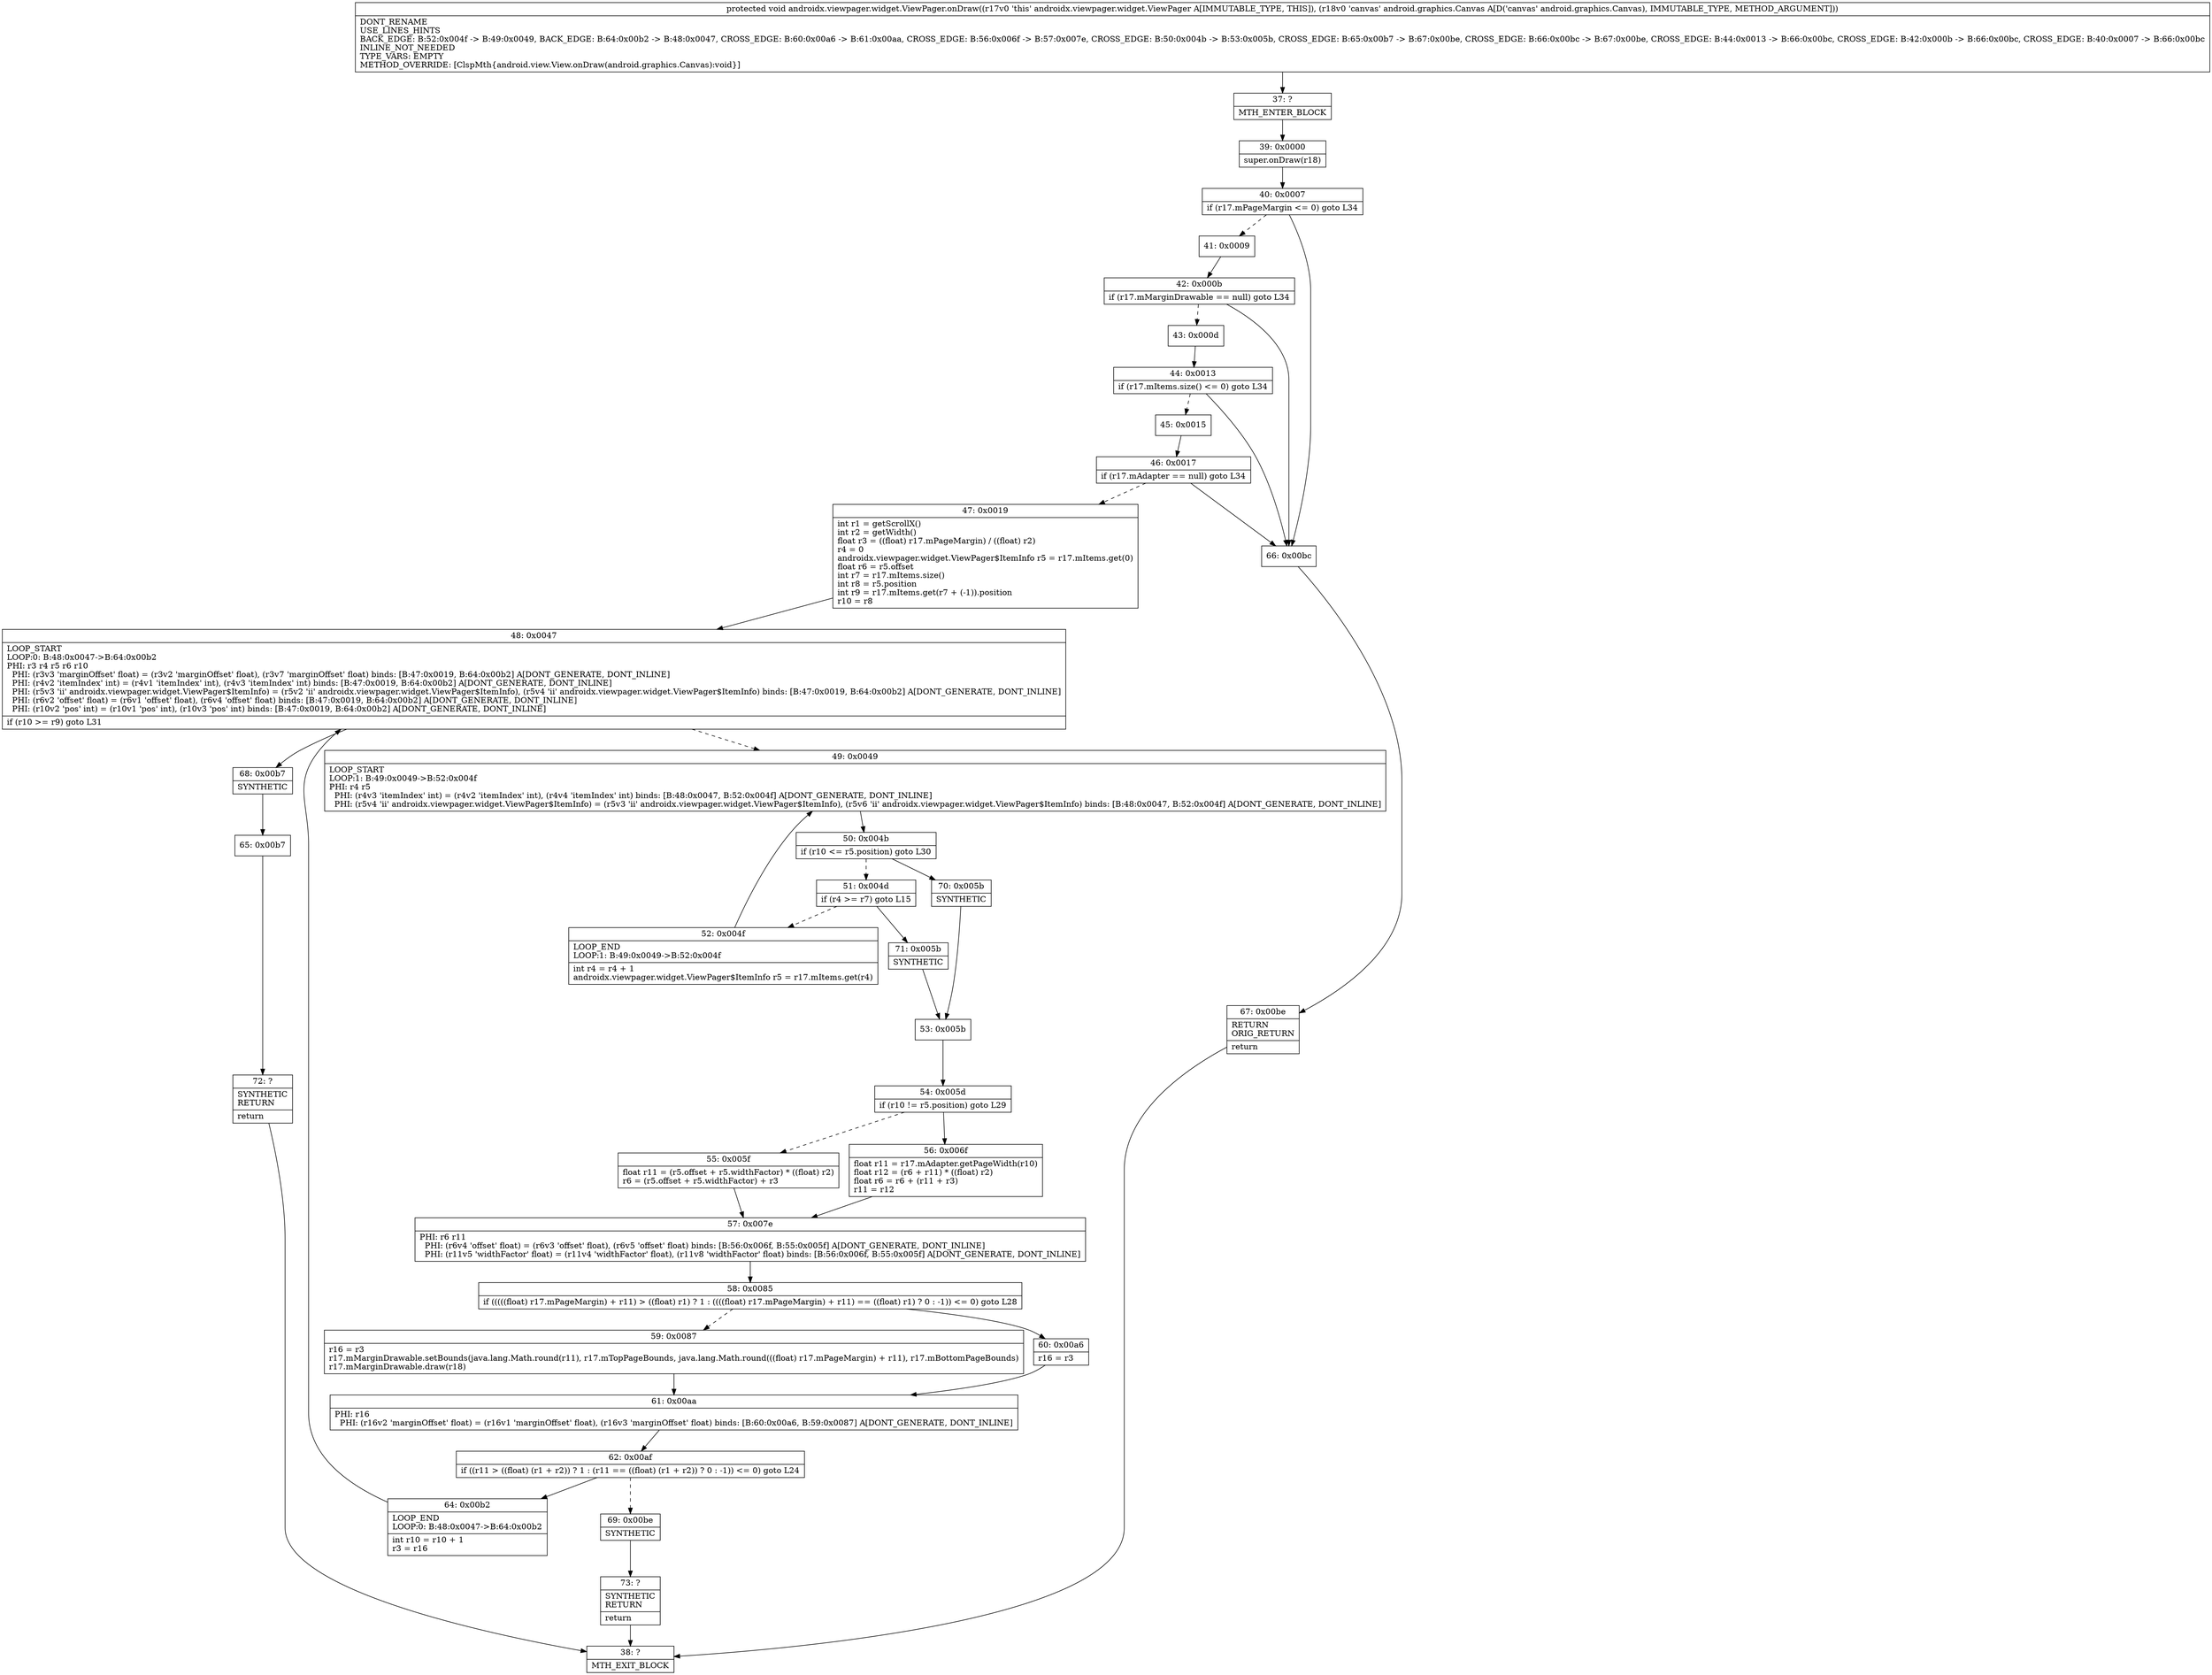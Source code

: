 digraph "CFG forandroidx.viewpager.widget.ViewPager.onDraw(Landroid\/graphics\/Canvas;)V" {
Node_37 [shape=record,label="{37\:\ ?|MTH_ENTER_BLOCK\l}"];
Node_39 [shape=record,label="{39\:\ 0x0000|super.onDraw(r18)\l}"];
Node_40 [shape=record,label="{40\:\ 0x0007|if (r17.mPageMargin \<= 0) goto L34\l}"];
Node_41 [shape=record,label="{41\:\ 0x0009}"];
Node_42 [shape=record,label="{42\:\ 0x000b|if (r17.mMarginDrawable == null) goto L34\l}"];
Node_43 [shape=record,label="{43\:\ 0x000d}"];
Node_44 [shape=record,label="{44\:\ 0x0013|if (r17.mItems.size() \<= 0) goto L34\l}"];
Node_45 [shape=record,label="{45\:\ 0x0015}"];
Node_46 [shape=record,label="{46\:\ 0x0017|if (r17.mAdapter == null) goto L34\l}"];
Node_47 [shape=record,label="{47\:\ 0x0019|int r1 = getScrollX()\lint r2 = getWidth()\lfloat r3 = ((float) r17.mPageMargin) \/ ((float) r2)\lr4 = 0\landroidx.viewpager.widget.ViewPager$ItemInfo r5 = r17.mItems.get(0)\lfloat r6 = r5.offset\lint r7 = r17.mItems.size()\lint r8 = r5.position\lint r9 = r17.mItems.get(r7 + (\-1)).position\lr10 = r8\l}"];
Node_48 [shape=record,label="{48\:\ 0x0047|LOOP_START\lLOOP:0: B:48:0x0047\-\>B:64:0x00b2\lPHI: r3 r4 r5 r6 r10 \l  PHI: (r3v3 'marginOffset' float) = (r3v2 'marginOffset' float), (r3v7 'marginOffset' float) binds: [B:47:0x0019, B:64:0x00b2] A[DONT_GENERATE, DONT_INLINE]\l  PHI: (r4v2 'itemIndex' int) = (r4v1 'itemIndex' int), (r4v3 'itemIndex' int) binds: [B:47:0x0019, B:64:0x00b2] A[DONT_GENERATE, DONT_INLINE]\l  PHI: (r5v3 'ii' androidx.viewpager.widget.ViewPager$ItemInfo) = (r5v2 'ii' androidx.viewpager.widget.ViewPager$ItemInfo), (r5v4 'ii' androidx.viewpager.widget.ViewPager$ItemInfo) binds: [B:47:0x0019, B:64:0x00b2] A[DONT_GENERATE, DONT_INLINE]\l  PHI: (r6v2 'offset' float) = (r6v1 'offset' float), (r6v4 'offset' float) binds: [B:47:0x0019, B:64:0x00b2] A[DONT_GENERATE, DONT_INLINE]\l  PHI: (r10v2 'pos' int) = (r10v1 'pos' int), (r10v3 'pos' int) binds: [B:47:0x0019, B:64:0x00b2] A[DONT_GENERATE, DONT_INLINE]\l|if (r10 \>= r9) goto L31\l}"];
Node_49 [shape=record,label="{49\:\ 0x0049|LOOP_START\lLOOP:1: B:49:0x0049\-\>B:52:0x004f\lPHI: r4 r5 \l  PHI: (r4v3 'itemIndex' int) = (r4v2 'itemIndex' int), (r4v4 'itemIndex' int) binds: [B:48:0x0047, B:52:0x004f] A[DONT_GENERATE, DONT_INLINE]\l  PHI: (r5v4 'ii' androidx.viewpager.widget.ViewPager$ItemInfo) = (r5v3 'ii' androidx.viewpager.widget.ViewPager$ItemInfo), (r5v6 'ii' androidx.viewpager.widget.ViewPager$ItemInfo) binds: [B:48:0x0047, B:52:0x004f] A[DONT_GENERATE, DONT_INLINE]\l}"];
Node_50 [shape=record,label="{50\:\ 0x004b|if (r10 \<= r5.position) goto L30\l}"];
Node_51 [shape=record,label="{51\:\ 0x004d|if (r4 \>= r7) goto L15\l}"];
Node_52 [shape=record,label="{52\:\ 0x004f|LOOP_END\lLOOP:1: B:49:0x0049\-\>B:52:0x004f\l|int r4 = r4 + 1\landroidx.viewpager.widget.ViewPager$ItemInfo r5 = r17.mItems.get(r4)\l}"];
Node_71 [shape=record,label="{71\:\ 0x005b|SYNTHETIC\l}"];
Node_53 [shape=record,label="{53\:\ 0x005b}"];
Node_54 [shape=record,label="{54\:\ 0x005d|if (r10 != r5.position) goto L29\l}"];
Node_55 [shape=record,label="{55\:\ 0x005f|float r11 = (r5.offset + r5.widthFactor) * ((float) r2)\lr6 = (r5.offset + r5.widthFactor) + r3\l}"];
Node_57 [shape=record,label="{57\:\ 0x007e|PHI: r6 r11 \l  PHI: (r6v4 'offset' float) = (r6v3 'offset' float), (r6v5 'offset' float) binds: [B:56:0x006f, B:55:0x005f] A[DONT_GENERATE, DONT_INLINE]\l  PHI: (r11v5 'widthFactor' float) = (r11v4 'widthFactor' float), (r11v8 'widthFactor' float) binds: [B:56:0x006f, B:55:0x005f] A[DONT_GENERATE, DONT_INLINE]\l}"];
Node_58 [shape=record,label="{58\:\ 0x0085|if (((((float) r17.mPageMargin) + r11) \> ((float) r1) ? 1 : ((((float) r17.mPageMargin) + r11) == ((float) r1) ? 0 : \-1)) \<= 0) goto L28\l}"];
Node_59 [shape=record,label="{59\:\ 0x0087|r16 = r3\lr17.mMarginDrawable.setBounds(java.lang.Math.round(r11), r17.mTopPageBounds, java.lang.Math.round(((float) r17.mPageMargin) + r11), r17.mBottomPageBounds)\lr17.mMarginDrawable.draw(r18)\l}"];
Node_61 [shape=record,label="{61\:\ 0x00aa|PHI: r16 \l  PHI: (r16v2 'marginOffset' float) = (r16v1 'marginOffset' float), (r16v3 'marginOffset' float) binds: [B:60:0x00a6, B:59:0x0087] A[DONT_GENERATE, DONT_INLINE]\l}"];
Node_62 [shape=record,label="{62\:\ 0x00af|if ((r11 \> ((float) (r1 + r2)) ? 1 : (r11 == ((float) (r1 + r2)) ? 0 : \-1)) \<= 0) goto L24\l}"];
Node_64 [shape=record,label="{64\:\ 0x00b2|LOOP_END\lLOOP:0: B:48:0x0047\-\>B:64:0x00b2\l|int r10 = r10 + 1\lr3 = r16\l}"];
Node_69 [shape=record,label="{69\:\ 0x00be|SYNTHETIC\l}"];
Node_73 [shape=record,label="{73\:\ ?|SYNTHETIC\lRETURN\l|return\l}"];
Node_38 [shape=record,label="{38\:\ ?|MTH_EXIT_BLOCK\l}"];
Node_60 [shape=record,label="{60\:\ 0x00a6|r16 = r3\l}"];
Node_56 [shape=record,label="{56\:\ 0x006f|float r11 = r17.mAdapter.getPageWidth(r10)\lfloat r12 = (r6 + r11) * ((float) r2)\lfloat r6 = r6 + (r11 + r3)\lr11 = r12\l}"];
Node_70 [shape=record,label="{70\:\ 0x005b|SYNTHETIC\l}"];
Node_68 [shape=record,label="{68\:\ 0x00b7|SYNTHETIC\l}"];
Node_65 [shape=record,label="{65\:\ 0x00b7}"];
Node_72 [shape=record,label="{72\:\ ?|SYNTHETIC\lRETURN\l|return\l}"];
Node_66 [shape=record,label="{66\:\ 0x00bc}"];
Node_67 [shape=record,label="{67\:\ 0x00be|RETURN\lORIG_RETURN\l|return\l}"];
MethodNode[shape=record,label="{protected void androidx.viewpager.widget.ViewPager.onDraw((r17v0 'this' androidx.viewpager.widget.ViewPager A[IMMUTABLE_TYPE, THIS]), (r18v0 'canvas' android.graphics.Canvas A[D('canvas' android.graphics.Canvas), IMMUTABLE_TYPE, METHOD_ARGUMENT]))  | DONT_RENAME\lUSE_LINES_HINTS\lBACK_EDGE: B:52:0x004f \-\> B:49:0x0049, BACK_EDGE: B:64:0x00b2 \-\> B:48:0x0047, CROSS_EDGE: B:60:0x00a6 \-\> B:61:0x00aa, CROSS_EDGE: B:56:0x006f \-\> B:57:0x007e, CROSS_EDGE: B:50:0x004b \-\> B:53:0x005b, CROSS_EDGE: B:65:0x00b7 \-\> B:67:0x00be, CROSS_EDGE: B:66:0x00bc \-\> B:67:0x00be, CROSS_EDGE: B:44:0x0013 \-\> B:66:0x00bc, CROSS_EDGE: B:42:0x000b \-\> B:66:0x00bc, CROSS_EDGE: B:40:0x0007 \-\> B:66:0x00bc\lINLINE_NOT_NEEDED\lTYPE_VARS: EMPTY\lMETHOD_OVERRIDE: [ClspMth\{android.view.View.onDraw(android.graphics.Canvas):void\}]\l}"];
MethodNode -> Node_37;Node_37 -> Node_39;
Node_39 -> Node_40;
Node_40 -> Node_41[style=dashed];
Node_40 -> Node_66;
Node_41 -> Node_42;
Node_42 -> Node_43[style=dashed];
Node_42 -> Node_66;
Node_43 -> Node_44;
Node_44 -> Node_45[style=dashed];
Node_44 -> Node_66;
Node_45 -> Node_46;
Node_46 -> Node_47[style=dashed];
Node_46 -> Node_66;
Node_47 -> Node_48;
Node_48 -> Node_49[style=dashed];
Node_48 -> Node_68;
Node_49 -> Node_50;
Node_50 -> Node_51[style=dashed];
Node_50 -> Node_70;
Node_51 -> Node_52[style=dashed];
Node_51 -> Node_71;
Node_52 -> Node_49;
Node_71 -> Node_53;
Node_53 -> Node_54;
Node_54 -> Node_55[style=dashed];
Node_54 -> Node_56;
Node_55 -> Node_57;
Node_57 -> Node_58;
Node_58 -> Node_59[style=dashed];
Node_58 -> Node_60;
Node_59 -> Node_61;
Node_61 -> Node_62;
Node_62 -> Node_64;
Node_62 -> Node_69[style=dashed];
Node_64 -> Node_48;
Node_69 -> Node_73;
Node_73 -> Node_38;
Node_60 -> Node_61;
Node_56 -> Node_57;
Node_70 -> Node_53;
Node_68 -> Node_65;
Node_65 -> Node_72;
Node_72 -> Node_38;
Node_66 -> Node_67;
Node_67 -> Node_38;
}

